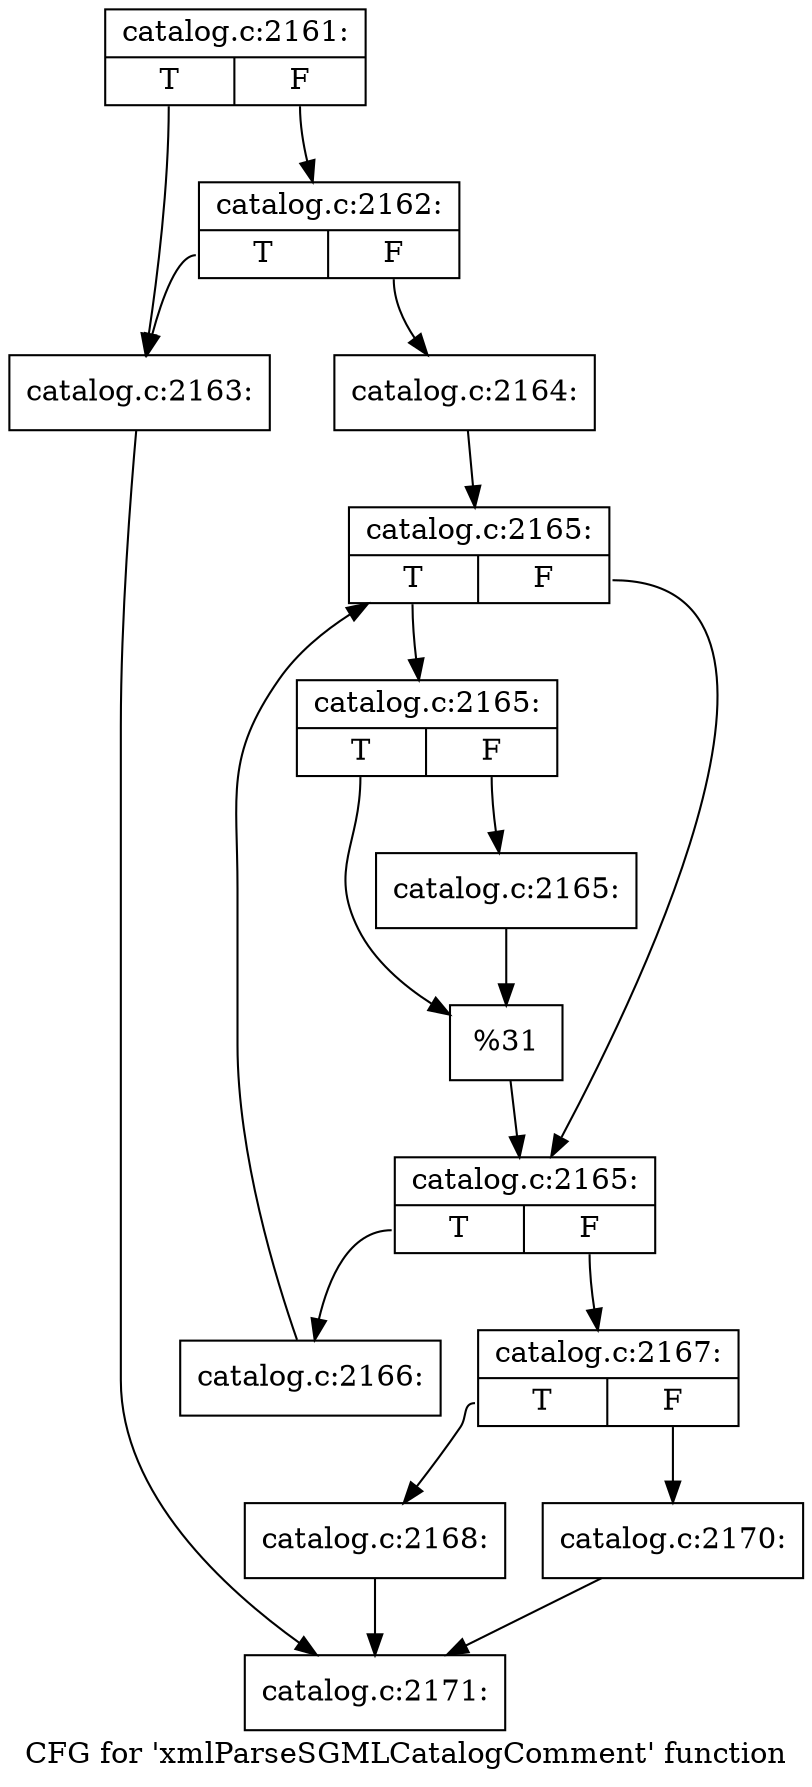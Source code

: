 digraph "CFG for 'xmlParseSGMLCatalogComment' function" {
	label="CFG for 'xmlParseSGMLCatalogComment' function";

	Node0x5650cc976a40 [shape=record,label="{catalog.c:2161:|{<s0>T|<s1>F}}"];
	Node0x5650cc976a40:s0 -> Node0x5650cc94e6d0;
	Node0x5650cc976a40:s1 -> Node0x5650cc9771f0;
	Node0x5650cc9771f0 [shape=record,label="{catalog.c:2162:|{<s0>T|<s1>F}}"];
	Node0x5650cc9771f0:s0 -> Node0x5650cc94e6d0;
	Node0x5650cc9771f0:s1 -> Node0x5650cc8de700;
	Node0x5650cc94e6d0 [shape=record,label="{catalog.c:2163:}"];
	Node0x5650cc94e6d0 -> Node0x5650cc976a90;
	Node0x5650cc8de700 [shape=record,label="{catalog.c:2164:}"];
	Node0x5650cc8de700 -> Node0x5650cc977d80;
	Node0x5650cc977d80 [shape=record,label="{catalog.c:2165:|{<s0>T|<s1>F}}"];
	Node0x5650cc977d80:s0 -> Node0x5650cc978070;
	Node0x5650cc977d80:s1 -> Node0x5650cc978020;
	Node0x5650cc978070 [shape=record,label="{catalog.c:2165:|{<s0>T|<s1>F}}"];
	Node0x5650cc978070:s0 -> Node0x5650cc9784d0;
	Node0x5650cc978070:s1 -> Node0x5650cc978520;
	Node0x5650cc978520 [shape=record,label="{catalog.c:2165:}"];
	Node0x5650cc978520 -> Node0x5650cc9784d0;
	Node0x5650cc9784d0 [shape=record,label="{%31}"];
	Node0x5650cc9784d0 -> Node0x5650cc978020;
	Node0x5650cc978020 [shape=record,label="{catalog.c:2165:|{<s0>T|<s1>F}}"];
	Node0x5650cc978020:s0 -> Node0x5650cc978d90;
	Node0x5650cc978020:s1 -> Node0x5650cc977fa0;
	Node0x5650cc978d90 [shape=record,label="{catalog.c:2166:}"];
	Node0x5650cc978d90 -> Node0x5650cc977d80;
	Node0x5650cc977fa0 [shape=record,label="{catalog.c:2167:|{<s0>T|<s1>F}}"];
	Node0x5650cc977fa0:s0 -> Node0x5650cc979080;
	Node0x5650cc977fa0:s1 -> Node0x5650cc9790d0;
	Node0x5650cc979080 [shape=record,label="{catalog.c:2168:}"];
	Node0x5650cc979080 -> Node0x5650cc976a90;
	Node0x5650cc9790d0 [shape=record,label="{catalog.c:2170:}"];
	Node0x5650cc9790d0 -> Node0x5650cc976a90;
	Node0x5650cc976a90 [shape=record,label="{catalog.c:2171:}"];
}
